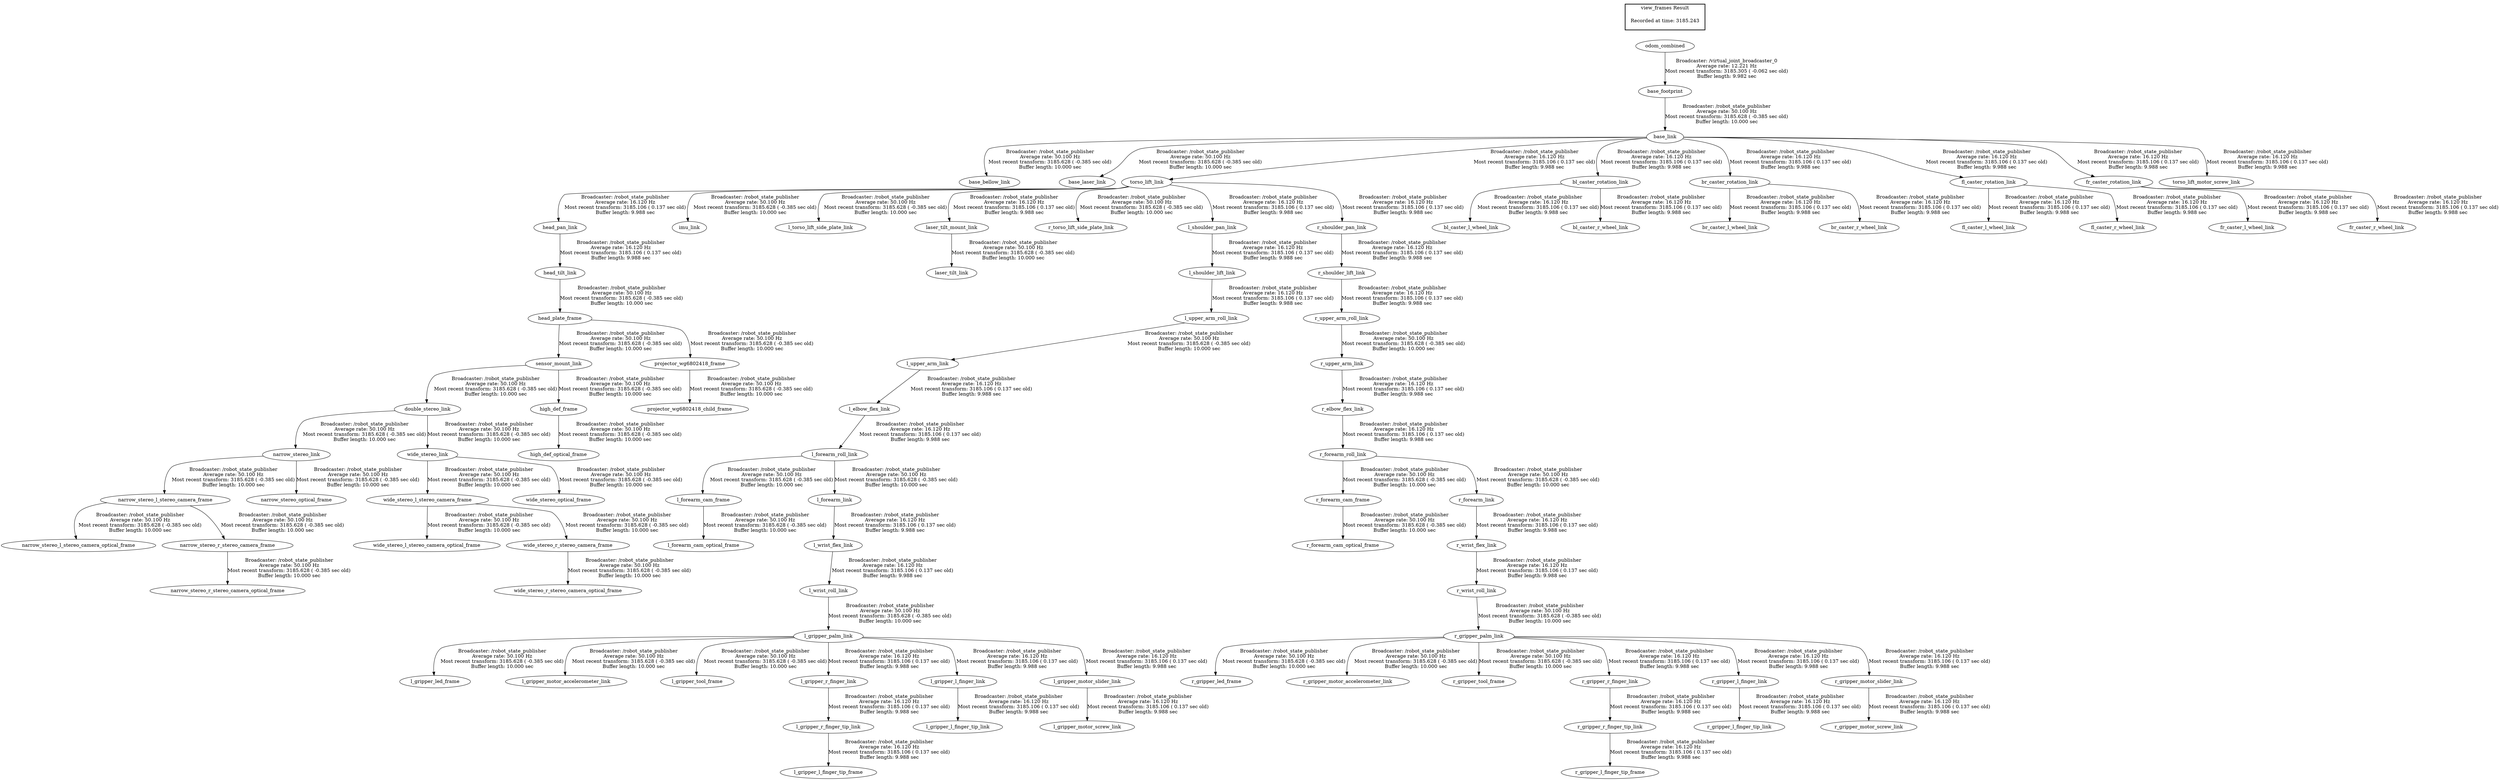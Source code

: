 digraph G {
"odom_combined" -> "base_footprint"[label="Broadcaster: /virtual_joint_broadcaster_0\nAverage rate: 12.221 Hz\nMost recent transform: 3185.305 ( -0.062 sec old)\nBuffer length: 9.982 sec\n"];
"base_link" -> "base_bellow_link"[label="Broadcaster: /robot_state_publisher\nAverage rate: 50.100 Hz\nMost recent transform: 3185.628 ( -0.385 sec old)\nBuffer length: 10.000 sec\n"];
"base_footprint" -> "base_link"[label="Broadcaster: /robot_state_publisher\nAverage rate: 50.100 Hz\nMost recent transform: 3185.628 ( -0.385 sec old)\nBuffer length: 10.000 sec\n"];
"base_link" -> "base_laser_link"[label="Broadcaster: /robot_state_publisher\nAverage rate: 50.100 Hz\nMost recent transform: 3185.628 ( -0.385 sec old)\nBuffer length: 10.000 sec\n"];
"sensor_mount_link" -> "double_stereo_link"[label="Broadcaster: /robot_state_publisher\nAverage rate: 50.100 Hz\nMost recent transform: 3185.628 ( -0.385 sec old)\nBuffer length: 10.000 sec\n"];
"head_plate_frame" -> "sensor_mount_link"[label="Broadcaster: /robot_state_publisher\nAverage rate: 50.100 Hz\nMost recent transform: 3185.628 ( -0.385 sec old)\nBuffer length: 10.000 sec\n"];
"head_tilt_link" -> "head_plate_frame"[label="Broadcaster: /robot_state_publisher\nAverage rate: 50.100 Hz\nMost recent transform: 3185.628 ( -0.385 sec old)\nBuffer length: 10.000 sec\n"];
"head_pan_link" -> "head_tilt_link"[label="Broadcaster: /robot_state_publisher\nAverage rate: 16.120 Hz\nMost recent transform: 3185.106 ( 0.137 sec old)\nBuffer length: 9.988 sec\n"];
"sensor_mount_link" -> "high_def_frame"[label="Broadcaster: /robot_state_publisher\nAverage rate: 50.100 Hz\nMost recent transform: 3185.628 ( -0.385 sec old)\nBuffer length: 10.000 sec\n"];
"high_def_frame" -> "high_def_optical_frame"[label="Broadcaster: /robot_state_publisher\nAverage rate: 50.100 Hz\nMost recent transform: 3185.628 ( -0.385 sec old)\nBuffer length: 10.000 sec\n"];
"torso_lift_link" -> "imu_link"[label="Broadcaster: /robot_state_publisher\nAverage rate: 50.100 Hz\nMost recent transform: 3185.628 ( -0.385 sec old)\nBuffer length: 10.000 sec\n"];
"base_link" -> "torso_lift_link"[label="Broadcaster: /robot_state_publisher\nAverage rate: 16.120 Hz\nMost recent transform: 3185.106 ( 0.137 sec old)\nBuffer length: 9.988 sec\n"];
"l_forearm_roll_link" -> "l_forearm_cam_frame"[label="Broadcaster: /robot_state_publisher\nAverage rate: 50.100 Hz\nMost recent transform: 3185.628 ( -0.385 sec old)\nBuffer length: 10.000 sec\n"];
"l_elbow_flex_link" -> "l_forearm_roll_link"[label="Broadcaster: /robot_state_publisher\nAverage rate: 16.120 Hz\nMost recent transform: 3185.106 ( 0.137 sec old)\nBuffer length: 9.988 sec\n"];
"l_forearm_cam_frame" -> "l_forearm_cam_optical_frame"[label="Broadcaster: /robot_state_publisher\nAverage rate: 50.100 Hz\nMost recent transform: 3185.628 ( -0.385 sec old)\nBuffer length: 10.000 sec\n"];
"l_forearm_roll_link" -> "l_forearm_link"[label="Broadcaster: /robot_state_publisher\nAverage rate: 50.100 Hz\nMost recent transform: 3185.628 ( -0.385 sec old)\nBuffer length: 10.000 sec\n"];
"l_gripper_palm_link" -> "l_gripper_led_frame"[label="Broadcaster: /robot_state_publisher\nAverage rate: 50.100 Hz\nMost recent transform: 3185.628 ( -0.385 sec old)\nBuffer length: 10.000 sec\n"];
"l_wrist_roll_link" -> "l_gripper_palm_link"[label="Broadcaster: /robot_state_publisher\nAverage rate: 50.100 Hz\nMost recent transform: 3185.628 ( -0.385 sec old)\nBuffer length: 10.000 sec\n"];
"l_gripper_palm_link" -> "l_gripper_motor_accelerometer_link"[label="Broadcaster: /robot_state_publisher\nAverage rate: 50.100 Hz\nMost recent transform: 3185.628 ( -0.385 sec old)\nBuffer length: 10.000 sec\n"];
"l_wrist_flex_link" -> "l_wrist_roll_link"[label="Broadcaster: /robot_state_publisher\nAverage rate: 16.120 Hz\nMost recent transform: 3185.106 ( 0.137 sec old)\nBuffer length: 9.988 sec\n"];
"l_gripper_palm_link" -> "l_gripper_tool_frame"[label="Broadcaster: /robot_state_publisher\nAverage rate: 50.100 Hz\nMost recent transform: 3185.628 ( -0.385 sec old)\nBuffer length: 10.000 sec\n"];
"torso_lift_link" -> "l_torso_lift_side_plate_link"[label="Broadcaster: /robot_state_publisher\nAverage rate: 50.100 Hz\nMost recent transform: 3185.628 ( -0.385 sec old)\nBuffer length: 10.000 sec\n"];
"l_upper_arm_roll_link" -> "l_upper_arm_link"[label="Broadcaster: /robot_state_publisher\nAverage rate: 50.100 Hz\nMost recent transform: 3185.628 ( -0.385 sec old)\nBuffer length: 10.000 sec\n"];
"l_shoulder_lift_link" -> "l_upper_arm_roll_link"[label="Broadcaster: /robot_state_publisher\nAverage rate: 16.120 Hz\nMost recent transform: 3185.106 ( 0.137 sec old)\nBuffer length: 9.988 sec\n"];
"laser_tilt_mount_link" -> "laser_tilt_link"[label="Broadcaster: /robot_state_publisher\nAverage rate: 50.100 Hz\nMost recent transform: 3185.628 ( -0.385 sec old)\nBuffer length: 10.000 sec\n"];
"torso_lift_link" -> "laser_tilt_mount_link"[label="Broadcaster: /robot_state_publisher\nAverage rate: 16.120 Hz\nMost recent transform: 3185.106 ( 0.137 sec old)\nBuffer length: 9.988 sec\n"];
"double_stereo_link" -> "narrow_stereo_link"[label="Broadcaster: /robot_state_publisher\nAverage rate: 50.100 Hz\nMost recent transform: 3185.628 ( -0.385 sec old)\nBuffer length: 10.000 sec\n"];
"narrow_stereo_link" -> "narrow_stereo_l_stereo_camera_frame"[label="Broadcaster: /robot_state_publisher\nAverage rate: 50.100 Hz\nMost recent transform: 3185.628 ( -0.385 sec old)\nBuffer length: 10.000 sec\n"];
"narrow_stereo_l_stereo_camera_frame" -> "narrow_stereo_l_stereo_camera_optical_frame"[label="Broadcaster: /robot_state_publisher\nAverage rate: 50.100 Hz\nMost recent transform: 3185.628 ( -0.385 sec old)\nBuffer length: 10.000 sec\n"];
"narrow_stereo_link" -> "narrow_stereo_optical_frame"[label="Broadcaster: /robot_state_publisher\nAverage rate: 50.100 Hz\nMost recent transform: 3185.628 ( -0.385 sec old)\nBuffer length: 10.000 sec\n"];
"narrow_stereo_l_stereo_camera_frame" -> "narrow_stereo_r_stereo_camera_frame"[label="Broadcaster: /robot_state_publisher\nAverage rate: 50.100 Hz\nMost recent transform: 3185.628 ( -0.385 sec old)\nBuffer length: 10.000 sec\n"];
"narrow_stereo_r_stereo_camera_frame" -> "narrow_stereo_r_stereo_camera_optical_frame"[label="Broadcaster: /robot_state_publisher\nAverage rate: 50.100 Hz\nMost recent transform: 3185.628 ( -0.385 sec old)\nBuffer length: 10.000 sec\n"];
"projector_wg6802418_frame" -> "projector_wg6802418_child_frame"[label="Broadcaster: /robot_state_publisher\nAverage rate: 50.100 Hz\nMost recent transform: 3185.628 ( -0.385 sec old)\nBuffer length: 10.000 sec\n"];
"head_plate_frame" -> "projector_wg6802418_frame"[label="Broadcaster: /robot_state_publisher\nAverage rate: 50.100 Hz\nMost recent transform: 3185.628 ( -0.385 sec old)\nBuffer length: 10.000 sec\n"];
"r_forearm_roll_link" -> "r_forearm_cam_frame"[label="Broadcaster: /robot_state_publisher\nAverage rate: 50.100 Hz\nMost recent transform: 3185.628 ( -0.385 sec old)\nBuffer length: 10.000 sec\n"];
"r_elbow_flex_link" -> "r_forearm_roll_link"[label="Broadcaster: /robot_state_publisher\nAverage rate: 16.120 Hz\nMost recent transform: 3185.106 ( 0.137 sec old)\nBuffer length: 9.988 sec\n"];
"r_forearm_cam_frame" -> "r_forearm_cam_optical_frame"[label="Broadcaster: /robot_state_publisher\nAverage rate: 50.100 Hz\nMost recent transform: 3185.628 ( -0.385 sec old)\nBuffer length: 10.000 sec\n"];
"r_forearm_roll_link" -> "r_forearm_link"[label="Broadcaster: /robot_state_publisher\nAverage rate: 50.100 Hz\nMost recent transform: 3185.628 ( -0.385 sec old)\nBuffer length: 10.000 sec\n"];
"r_gripper_palm_link" -> "r_gripper_led_frame"[label="Broadcaster: /robot_state_publisher\nAverage rate: 50.100 Hz\nMost recent transform: 3185.628 ( -0.385 sec old)\nBuffer length: 10.000 sec\n"];
"r_wrist_roll_link" -> "r_gripper_palm_link"[label="Broadcaster: /robot_state_publisher\nAverage rate: 50.100 Hz\nMost recent transform: 3185.628 ( -0.385 sec old)\nBuffer length: 10.000 sec\n"];
"r_gripper_palm_link" -> "r_gripper_motor_accelerometer_link"[label="Broadcaster: /robot_state_publisher\nAverage rate: 50.100 Hz\nMost recent transform: 3185.628 ( -0.385 sec old)\nBuffer length: 10.000 sec\n"];
"r_wrist_flex_link" -> "r_wrist_roll_link"[label="Broadcaster: /robot_state_publisher\nAverage rate: 16.120 Hz\nMost recent transform: 3185.106 ( 0.137 sec old)\nBuffer length: 9.988 sec\n"];
"r_gripper_palm_link" -> "r_gripper_tool_frame"[label="Broadcaster: /robot_state_publisher\nAverage rate: 50.100 Hz\nMost recent transform: 3185.628 ( -0.385 sec old)\nBuffer length: 10.000 sec\n"];
"torso_lift_link" -> "r_torso_lift_side_plate_link"[label="Broadcaster: /robot_state_publisher\nAverage rate: 50.100 Hz\nMost recent transform: 3185.628 ( -0.385 sec old)\nBuffer length: 10.000 sec\n"];
"r_upper_arm_roll_link" -> "r_upper_arm_link"[label="Broadcaster: /robot_state_publisher\nAverage rate: 50.100 Hz\nMost recent transform: 3185.628 ( -0.385 sec old)\nBuffer length: 10.000 sec\n"];
"r_shoulder_lift_link" -> "r_upper_arm_roll_link"[label="Broadcaster: /robot_state_publisher\nAverage rate: 16.120 Hz\nMost recent transform: 3185.106 ( 0.137 sec old)\nBuffer length: 9.988 sec\n"];
"double_stereo_link" -> "wide_stereo_link"[label="Broadcaster: /robot_state_publisher\nAverage rate: 50.100 Hz\nMost recent transform: 3185.628 ( -0.385 sec old)\nBuffer length: 10.000 sec\n"];
"wide_stereo_link" -> "wide_stereo_l_stereo_camera_frame"[label="Broadcaster: /robot_state_publisher\nAverage rate: 50.100 Hz\nMost recent transform: 3185.628 ( -0.385 sec old)\nBuffer length: 10.000 sec\n"];
"wide_stereo_l_stereo_camera_frame" -> "wide_stereo_l_stereo_camera_optical_frame"[label="Broadcaster: /robot_state_publisher\nAverage rate: 50.100 Hz\nMost recent transform: 3185.628 ( -0.385 sec old)\nBuffer length: 10.000 sec\n"];
"wide_stereo_link" -> "wide_stereo_optical_frame"[label="Broadcaster: /robot_state_publisher\nAverage rate: 50.100 Hz\nMost recent transform: 3185.628 ( -0.385 sec old)\nBuffer length: 10.000 sec\n"];
"wide_stereo_l_stereo_camera_frame" -> "wide_stereo_r_stereo_camera_frame"[label="Broadcaster: /robot_state_publisher\nAverage rate: 50.100 Hz\nMost recent transform: 3185.628 ( -0.385 sec old)\nBuffer length: 10.000 sec\n"];
"wide_stereo_r_stereo_camera_frame" -> "wide_stereo_r_stereo_camera_optical_frame"[label="Broadcaster: /robot_state_publisher\nAverage rate: 50.100 Hz\nMost recent transform: 3185.628 ( -0.385 sec old)\nBuffer length: 10.000 sec\n"];
"bl_caster_rotation_link" -> "bl_caster_l_wheel_link"[label="Broadcaster: /robot_state_publisher\nAverage rate: 16.120 Hz\nMost recent transform: 3185.106 ( 0.137 sec old)\nBuffer length: 9.988 sec\n"];
"base_link" -> "bl_caster_rotation_link"[label="Broadcaster: /robot_state_publisher\nAverage rate: 16.120 Hz\nMost recent transform: 3185.106 ( 0.137 sec old)\nBuffer length: 9.988 sec\n"];
"bl_caster_rotation_link" -> "bl_caster_r_wheel_link"[label="Broadcaster: /robot_state_publisher\nAverage rate: 16.120 Hz\nMost recent transform: 3185.106 ( 0.137 sec old)\nBuffer length: 9.988 sec\n"];
"br_caster_rotation_link" -> "br_caster_l_wheel_link"[label="Broadcaster: /robot_state_publisher\nAverage rate: 16.120 Hz\nMost recent transform: 3185.106 ( 0.137 sec old)\nBuffer length: 9.988 sec\n"];
"base_link" -> "br_caster_rotation_link"[label="Broadcaster: /robot_state_publisher\nAverage rate: 16.120 Hz\nMost recent transform: 3185.106 ( 0.137 sec old)\nBuffer length: 9.988 sec\n"];
"br_caster_rotation_link" -> "br_caster_r_wheel_link"[label="Broadcaster: /robot_state_publisher\nAverage rate: 16.120 Hz\nMost recent transform: 3185.106 ( 0.137 sec old)\nBuffer length: 9.988 sec\n"];
"fl_caster_rotation_link" -> "fl_caster_l_wheel_link"[label="Broadcaster: /robot_state_publisher\nAverage rate: 16.120 Hz\nMost recent transform: 3185.106 ( 0.137 sec old)\nBuffer length: 9.988 sec\n"];
"base_link" -> "fl_caster_rotation_link"[label="Broadcaster: /robot_state_publisher\nAverage rate: 16.120 Hz\nMost recent transform: 3185.106 ( 0.137 sec old)\nBuffer length: 9.988 sec\n"];
"fl_caster_rotation_link" -> "fl_caster_r_wheel_link"[label="Broadcaster: /robot_state_publisher\nAverage rate: 16.120 Hz\nMost recent transform: 3185.106 ( 0.137 sec old)\nBuffer length: 9.988 sec\n"];
"fr_caster_rotation_link" -> "fr_caster_l_wheel_link"[label="Broadcaster: /robot_state_publisher\nAverage rate: 16.120 Hz\nMost recent transform: 3185.106 ( 0.137 sec old)\nBuffer length: 9.988 sec\n"];
"base_link" -> "fr_caster_rotation_link"[label="Broadcaster: /robot_state_publisher\nAverage rate: 16.120 Hz\nMost recent transform: 3185.106 ( 0.137 sec old)\nBuffer length: 9.988 sec\n"];
"fr_caster_rotation_link" -> "fr_caster_r_wheel_link"[label="Broadcaster: /robot_state_publisher\nAverage rate: 16.120 Hz\nMost recent transform: 3185.106 ( 0.137 sec old)\nBuffer length: 9.988 sec\n"];
"torso_lift_link" -> "head_pan_link"[label="Broadcaster: /robot_state_publisher\nAverage rate: 16.120 Hz\nMost recent transform: 3185.106 ( 0.137 sec old)\nBuffer length: 9.988 sec\n"];
"l_upper_arm_link" -> "l_elbow_flex_link"[label="Broadcaster: /robot_state_publisher\nAverage rate: 16.120 Hz\nMost recent transform: 3185.106 ( 0.137 sec old)\nBuffer length: 9.988 sec\n"];
"l_gripper_r_finger_tip_link" -> "l_gripper_l_finger_tip_frame"[label="Broadcaster: /robot_state_publisher\nAverage rate: 16.120 Hz\nMost recent transform: 3185.106 ( 0.137 sec old)\nBuffer length: 9.988 sec\n"];
"l_gripper_r_finger_link" -> "l_gripper_r_finger_tip_link"[label="Broadcaster: /robot_state_publisher\nAverage rate: 16.120 Hz\nMost recent transform: 3185.106 ( 0.137 sec old)\nBuffer length: 9.988 sec\n"];
"l_gripper_palm_link" -> "l_gripper_l_finger_link"[label="Broadcaster: /robot_state_publisher\nAverage rate: 16.120 Hz\nMost recent transform: 3185.106 ( 0.137 sec old)\nBuffer length: 9.988 sec\n"];
"l_gripper_l_finger_link" -> "l_gripper_l_finger_tip_link"[label="Broadcaster: /robot_state_publisher\nAverage rate: 16.120 Hz\nMost recent transform: 3185.106 ( 0.137 sec old)\nBuffer length: 9.988 sec\n"];
"l_gripper_motor_slider_link" -> "l_gripper_motor_screw_link"[label="Broadcaster: /robot_state_publisher\nAverage rate: 16.120 Hz\nMost recent transform: 3185.106 ( 0.137 sec old)\nBuffer length: 9.988 sec\n"];
"l_gripper_palm_link" -> "l_gripper_motor_slider_link"[label="Broadcaster: /robot_state_publisher\nAverage rate: 16.120 Hz\nMost recent transform: 3185.106 ( 0.137 sec old)\nBuffer length: 9.988 sec\n"];
"l_gripper_palm_link" -> "l_gripper_r_finger_link"[label="Broadcaster: /robot_state_publisher\nAverage rate: 16.120 Hz\nMost recent transform: 3185.106 ( 0.137 sec old)\nBuffer length: 9.988 sec\n"];
"l_shoulder_pan_link" -> "l_shoulder_lift_link"[label="Broadcaster: /robot_state_publisher\nAverage rate: 16.120 Hz\nMost recent transform: 3185.106 ( 0.137 sec old)\nBuffer length: 9.988 sec\n"];
"torso_lift_link" -> "l_shoulder_pan_link"[label="Broadcaster: /robot_state_publisher\nAverage rate: 16.120 Hz\nMost recent transform: 3185.106 ( 0.137 sec old)\nBuffer length: 9.988 sec\n"];
"l_forearm_link" -> "l_wrist_flex_link"[label="Broadcaster: /robot_state_publisher\nAverage rate: 16.120 Hz\nMost recent transform: 3185.106 ( 0.137 sec old)\nBuffer length: 9.988 sec\n"];
"r_upper_arm_link" -> "r_elbow_flex_link"[label="Broadcaster: /robot_state_publisher\nAverage rate: 16.120 Hz\nMost recent transform: 3185.106 ( 0.137 sec old)\nBuffer length: 9.988 sec\n"];
"r_gripper_r_finger_tip_link" -> "r_gripper_l_finger_tip_frame"[label="Broadcaster: /robot_state_publisher\nAverage rate: 16.120 Hz\nMost recent transform: 3185.106 ( 0.137 sec old)\nBuffer length: 9.988 sec\n"];
"r_gripper_r_finger_link" -> "r_gripper_r_finger_tip_link"[label="Broadcaster: /robot_state_publisher\nAverage rate: 16.120 Hz\nMost recent transform: 3185.106 ( 0.137 sec old)\nBuffer length: 9.988 sec\n"];
"r_gripper_palm_link" -> "r_gripper_l_finger_link"[label="Broadcaster: /robot_state_publisher\nAverage rate: 16.120 Hz\nMost recent transform: 3185.106 ( 0.137 sec old)\nBuffer length: 9.988 sec\n"];
"r_gripper_l_finger_link" -> "r_gripper_l_finger_tip_link"[label="Broadcaster: /robot_state_publisher\nAverage rate: 16.120 Hz\nMost recent transform: 3185.106 ( 0.137 sec old)\nBuffer length: 9.988 sec\n"];
"r_gripper_motor_slider_link" -> "r_gripper_motor_screw_link"[label="Broadcaster: /robot_state_publisher\nAverage rate: 16.120 Hz\nMost recent transform: 3185.106 ( 0.137 sec old)\nBuffer length: 9.988 sec\n"];
"r_gripper_palm_link" -> "r_gripper_motor_slider_link"[label="Broadcaster: /robot_state_publisher\nAverage rate: 16.120 Hz\nMost recent transform: 3185.106 ( 0.137 sec old)\nBuffer length: 9.988 sec\n"];
"r_gripper_palm_link" -> "r_gripper_r_finger_link"[label="Broadcaster: /robot_state_publisher\nAverage rate: 16.120 Hz\nMost recent transform: 3185.106 ( 0.137 sec old)\nBuffer length: 9.988 sec\n"];
"r_shoulder_pan_link" -> "r_shoulder_lift_link"[label="Broadcaster: /robot_state_publisher\nAverage rate: 16.120 Hz\nMost recent transform: 3185.106 ( 0.137 sec old)\nBuffer length: 9.988 sec\n"];
"torso_lift_link" -> "r_shoulder_pan_link"[label="Broadcaster: /robot_state_publisher\nAverage rate: 16.120 Hz\nMost recent transform: 3185.106 ( 0.137 sec old)\nBuffer length: 9.988 sec\n"];
"r_forearm_link" -> "r_wrist_flex_link"[label="Broadcaster: /robot_state_publisher\nAverage rate: 16.120 Hz\nMost recent transform: 3185.106 ( 0.137 sec old)\nBuffer length: 9.988 sec\n"];
"base_link" -> "torso_lift_motor_screw_link"[label="Broadcaster: /robot_state_publisher\nAverage rate: 16.120 Hz\nMost recent transform: 3185.106 ( 0.137 sec old)\nBuffer length: 9.988 sec\n"];
edge [style=invis];
 subgraph cluster_legend { style=bold; color=black; label ="view_frames Result";
"Recorded at time: 3185.243"[ shape=plaintext ] ;
 }->"odom_combined";
}
